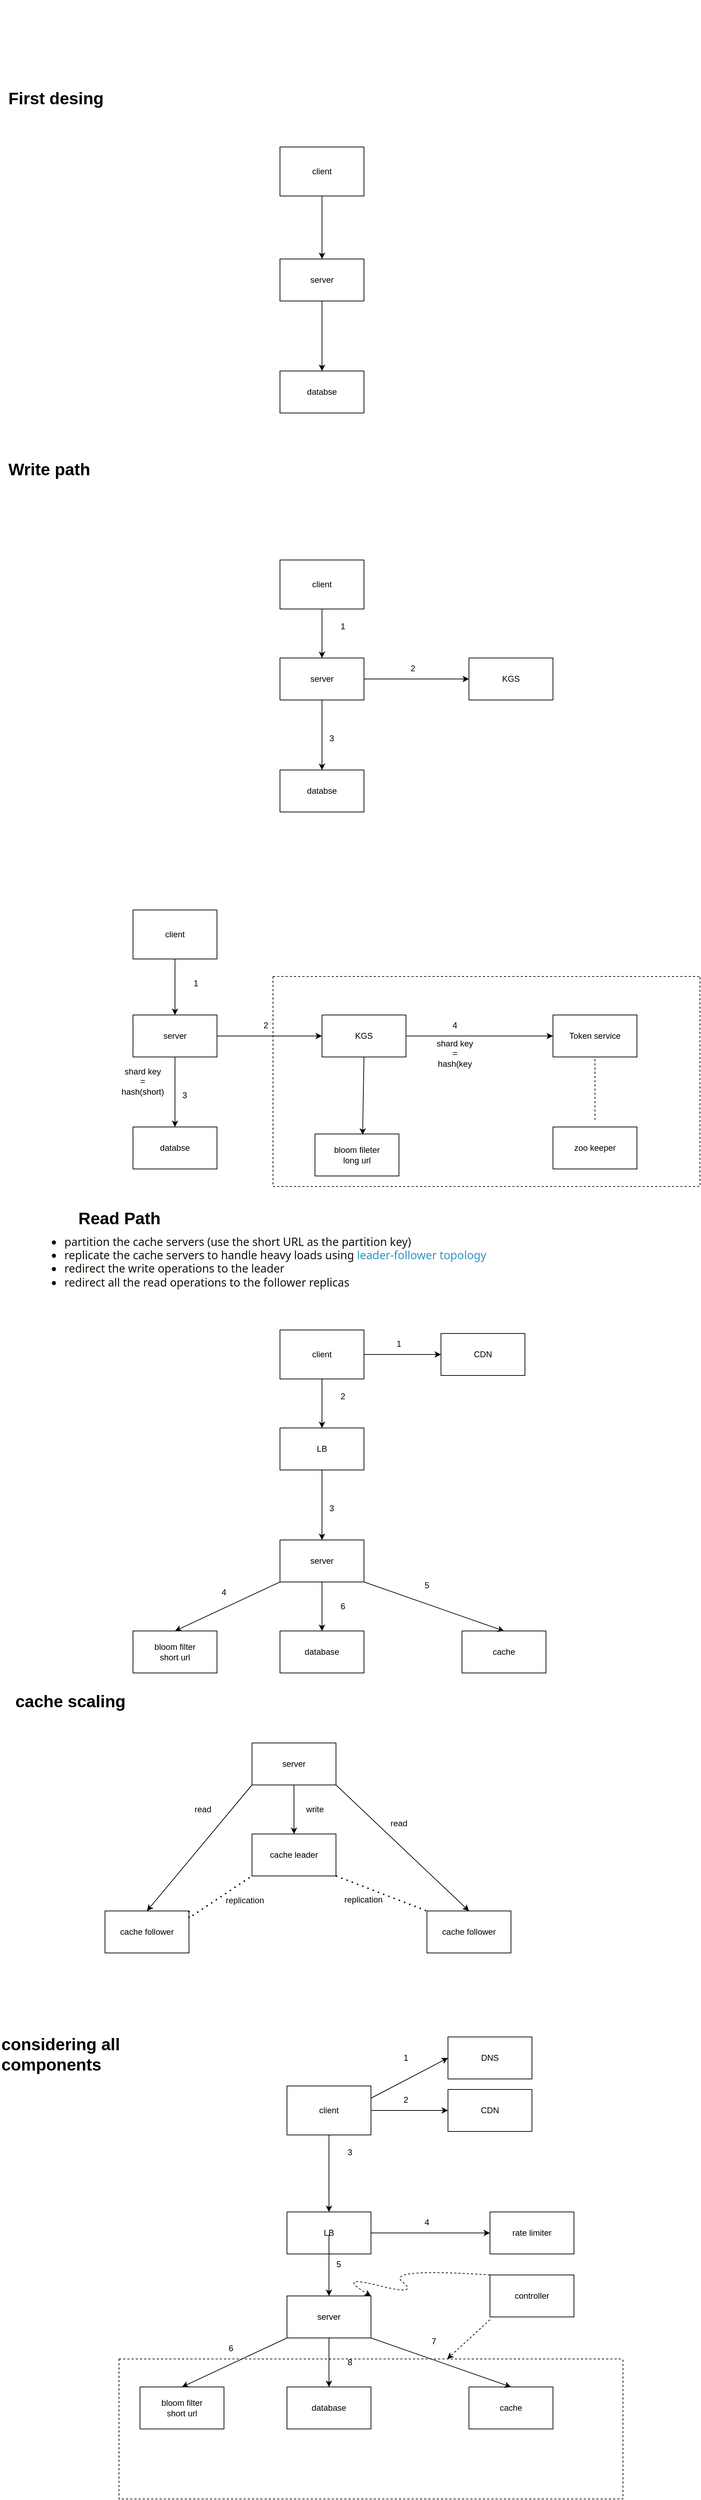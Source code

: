 <mxfile version="24.7.17">
  <diagram name="Page-1" id="XG6kTlbUiC65EXP4oLxX">
    <mxGraphModel dx="1811" dy="2962" grid="1" gridSize="10" guides="1" tooltips="1" connect="1" arrows="1" fold="1" page="1" pageScale="1" pageWidth="827" pageHeight="1169" math="0" shadow="0">
      <root>
        <mxCell id="0" />
        <mxCell id="1" parent="0" />
        <mxCell id="hkUYqx7d3SaLa9oezbLV-2" value="" style="endArrow=classic;html=1;rounded=0;exitX=0.5;exitY=0;exitDx=0;exitDy=0;entryX=0.5;entryY=1;entryDx=0;entryDy=0;noEdgeStyle=1;orthogonal=1;" edge="1" parent="1" source="hkUYqx7d3SaLa9oezbLV-6" target="hkUYqx7d3SaLa9oezbLV-3">
          <mxGeometry width="50" height="50" relative="1" as="geometry">
            <mxPoint x="470" y="-1025" as="sourcePoint" />
            <mxPoint x="560" y="-1030" as="targetPoint" />
            <Array as="points">
              <mxPoint x="370" y="-1088" />
              <mxPoint x="370" y="-1020" />
            </Array>
          </mxGeometry>
        </mxCell>
        <mxCell id="hkUYqx7d3SaLa9oezbLV-3" value="server" style="rounded=0;whiteSpace=wrap;html=1;direction=west;" vertex="1" parent="1">
          <mxGeometry x="310" y="-1000" width="120" height="60" as="geometry" />
        </mxCell>
        <mxCell id="hkUYqx7d3SaLa9oezbLV-4" value="databse" style="rounded=0;whiteSpace=wrap;html=1;direction=west;" vertex="1" parent="1">
          <mxGeometry x="310" y="-840" width="120" height="60" as="geometry" />
        </mxCell>
        <mxCell id="hkUYqx7d3SaLa9oezbLV-5" value="" style="endArrow=classic;html=1;rounded=0;entryX=0.5;entryY=1;entryDx=0;entryDy=0;exitX=0.5;exitY=0;exitDx=0;exitDy=0;noEdgeStyle=1;orthogonal=1;" edge="1" parent="1" source="hkUYqx7d3SaLa9oezbLV-3" target="hkUYqx7d3SaLa9oezbLV-4">
          <mxGeometry width="50" height="50" relative="1" as="geometry">
            <mxPoint x="700" y="-810" as="sourcePoint" />
            <mxPoint x="750" y="-860" as="targetPoint" />
            <Array as="points">
              <mxPoint x="370" y="-928" />
              <mxPoint x="370" y="-852" />
            </Array>
          </mxGeometry>
        </mxCell>
        <mxCell id="hkUYqx7d3SaLa9oezbLV-6" value="client" style="rounded=0;whiteSpace=wrap;html=1;direction=west;" vertex="1" parent="1">
          <mxGeometry x="310" y="-1160" width="120" height="70" as="geometry" />
        </mxCell>
        <mxCell id="hkUYqx7d3SaLa9oezbLV-8" value="" style="endArrow=classic;html=1;rounded=0;exitX=0.5;exitY=0;exitDx=0;exitDy=0;entryX=0.5;entryY=1;entryDx=0;entryDy=0;noEdgeStyle=1;orthogonal=1;" edge="1" parent="1" source="hkUYqx7d3SaLa9oezbLV-12" target="hkUYqx7d3SaLa9oezbLV-9">
          <mxGeometry width="50" height="50" relative="1" as="geometry">
            <mxPoint x="470" y="-455" as="sourcePoint" />
            <mxPoint x="560" y="-460" as="targetPoint" />
            <Array as="points">
              <mxPoint x="370" y="-518" />
              <mxPoint x="370" y="-450" />
            </Array>
          </mxGeometry>
        </mxCell>
        <mxCell id="hkUYqx7d3SaLa9oezbLV-9" value="server" style="rounded=0;whiteSpace=wrap;html=1;direction=west;" vertex="1" parent="1">
          <mxGeometry x="310" y="-430" width="120" height="60" as="geometry" />
        </mxCell>
        <mxCell id="hkUYqx7d3SaLa9oezbLV-10" value="databse" style="rounded=0;whiteSpace=wrap;html=1;direction=west;" vertex="1" parent="1">
          <mxGeometry x="310" y="-270" width="120" height="60" as="geometry" />
        </mxCell>
        <mxCell id="hkUYqx7d3SaLa9oezbLV-11" value="" style="endArrow=classic;html=1;rounded=0;entryX=0.5;entryY=1;entryDx=0;entryDy=0;exitX=0.5;exitY=0;exitDx=0;exitDy=0;noEdgeStyle=1;orthogonal=1;" edge="1" parent="1" source="hkUYqx7d3SaLa9oezbLV-9" target="hkUYqx7d3SaLa9oezbLV-10">
          <mxGeometry width="50" height="50" relative="1" as="geometry">
            <mxPoint x="700" y="-240" as="sourcePoint" />
            <mxPoint x="750" y="-290" as="targetPoint" />
            <Array as="points">
              <mxPoint x="370" y="-358" />
              <mxPoint x="370" y="-282" />
            </Array>
          </mxGeometry>
        </mxCell>
        <mxCell id="hkUYqx7d3SaLa9oezbLV-12" value="client" style="rounded=0;whiteSpace=wrap;html=1;direction=west;" vertex="1" parent="1">
          <mxGeometry x="310" y="-570" width="120" height="70" as="geometry" />
        </mxCell>
        <mxCell id="hkUYqx7d3SaLa9oezbLV-13" value="KGS" style="rounded=0;whiteSpace=wrap;html=1;" vertex="1" parent="1">
          <mxGeometry x="580" y="-430" width="120" height="60" as="geometry" />
        </mxCell>
        <mxCell id="hkUYqx7d3SaLa9oezbLV-14" value="" style="endArrow=classic;html=1;rounded=0;entryX=0;entryY=0.5;entryDx=0;entryDy=0;exitX=0;exitY=0.5;exitDx=0;exitDy=0;" edge="1" parent="1" source="hkUYqx7d3SaLa9oezbLV-9" target="hkUYqx7d3SaLa9oezbLV-13">
          <mxGeometry width="50" height="50" relative="1" as="geometry">
            <mxPoint x="390" y="-370" as="sourcePoint" />
            <mxPoint x="440" y="-420" as="targetPoint" />
          </mxGeometry>
        </mxCell>
        <mxCell id="hkUYqx7d3SaLa9oezbLV-15" value="1" style="text;html=1;align=center;verticalAlign=middle;whiteSpace=wrap;rounded=0;" vertex="1" parent="1">
          <mxGeometry x="370" y="-490" width="60" height="30" as="geometry" />
        </mxCell>
        <mxCell id="hkUYqx7d3SaLa9oezbLV-16" value="2" style="text;html=1;align=center;verticalAlign=middle;whiteSpace=wrap;rounded=0;" vertex="1" parent="1">
          <mxGeometry x="470" y="-430" width="60" height="30" as="geometry" />
        </mxCell>
        <mxCell id="hkUYqx7d3SaLa9oezbLV-17" value="3" style="text;html=1;align=center;verticalAlign=middle;whiteSpace=wrap;rounded=0;" vertex="1" parent="1">
          <mxGeometry x="354" y="-330" width="60" height="30" as="geometry" />
        </mxCell>
        <mxCell id="hkUYqx7d3SaLa9oezbLV-33" value="" style="endArrow=classic;html=1;rounded=0;exitX=0.5;exitY=0;exitDx=0;exitDy=0;entryX=0.5;entryY=1;entryDx=0;entryDy=0;noEdgeStyle=1;orthogonal=1;" edge="1" parent="1" source="hkUYqx7d3SaLa9oezbLV-37" target="hkUYqx7d3SaLa9oezbLV-34">
          <mxGeometry width="50" height="50" relative="1" as="geometry">
            <mxPoint x="260" y="55" as="sourcePoint" />
            <mxPoint x="350" y="50" as="targetPoint" />
            <Array as="points">
              <mxPoint x="160" y="-8" />
              <mxPoint x="160" y="60" />
            </Array>
          </mxGeometry>
        </mxCell>
        <mxCell id="hkUYqx7d3SaLa9oezbLV-34" value="server" style="rounded=0;whiteSpace=wrap;html=1;direction=west;" vertex="1" parent="1">
          <mxGeometry x="100" y="80" width="120" height="60" as="geometry" />
        </mxCell>
        <mxCell id="hkUYqx7d3SaLa9oezbLV-35" value="databse" style="rounded=0;whiteSpace=wrap;html=1;direction=west;" vertex="1" parent="1">
          <mxGeometry x="100" y="240" width="120" height="60" as="geometry" />
        </mxCell>
        <mxCell id="hkUYqx7d3SaLa9oezbLV-36" value="" style="endArrow=classic;html=1;rounded=0;entryX=0.5;entryY=1;entryDx=0;entryDy=0;exitX=0.5;exitY=0;exitDx=0;exitDy=0;noEdgeStyle=1;orthogonal=1;" edge="1" parent="1" source="hkUYqx7d3SaLa9oezbLV-34" target="hkUYqx7d3SaLa9oezbLV-35">
          <mxGeometry width="50" height="50" relative="1" as="geometry">
            <mxPoint x="490" y="270" as="sourcePoint" />
            <mxPoint x="540" y="220" as="targetPoint" />
            <Array as="points">
              <mxPoint x="160" y="152" />
              <mxPoint x="160" y="228" />
            </Array>
          </mxGeometry>
        </mxCell>
        <mxCell id="hkUYqx7d3SaLa9oezbLV-37" value="client" style="rounded=0;whiteSpace=wrap;html=1;direction=west;" vertex="1" parent="1">
          <mxGeometry x="100" y="-70" width="120" height="70" as="geometry" />
        </mxCell>
        <mxCell id="hkUYqx7d3SaLa9oezbLV-38" value="KGS" style="rounded=0;whiteSpace=wrap;html=1;" vertex="1" parent="1">
          <mxGeometry x="370" y="80" width="120" height="60" as="geometry" />
        </mxCell>
        <mxCell id="hkUYqx7d3SaLa9oezbLV-39" value="" style="endArrow=classic;html=1;rounded=0;entryX=0;entryY=0.5;entryDx=0;entryDy=0;exitX=0;exitY=0.5;exitDx=0;exitDy=0;" edge="1" parent="1" source="hkUYqx7d3SaLa9oezbLV-34" target="hkUYqx7d3SaLa9oezbLV-38">
          <mxGeometry width="50" height="50" relative="1" as="geometry">
            <mxPoint x="180" y="140" as="sourcePoint" />
            <mxPoint x="230" y="90" as="targetPoint" />
          </mxGeometry>
        </mxCell>
        <mxCell id="hkUYqx7d3SaLa9oezbLV-40" value="1" style="text;html=1;align=center;verticalAlign=middle;whiteSpace=wrap;rounded=0;" vertex="1" parent="1">
          <mxGeometry x="160" y="20" width="60" height="30" as="geometry" />
        </mxCell>
        <mxCell id="hkUYqx7d3SaLa9oezbLV-41" value="2" style="text;html=1;align=center;verticalAlign=middle;whiteSpace=wrap;rounded=0;" vertex="1" parent="1">
          <mxGeometry x="260" y="80" width="60" height="30" as="geometry" />
        </mxCell>
        <mxCell id="hkUYqx7d3SaLa9oezbLV-42" value="3" style="text;html=1;align=center;verticalAlign=middle;whiteSpace=wrap;rounded=0;" vertex="1" parent="1">
          <mxGeometry x="144" y="180" width="60" height="30" as="geometry" />
        </mxCell>
        <mxCell id="hkUYqx7d3SaLa9oezbLV-43" value="Token service" style="rounded=0;whiteSpace=wrap;html=1;" vertex="1" parent="1">
          <mxGeometry x="700" y="80" width="120" height="60" as="geometry" />
        </mxCell>
        <mxCell id="hkUYqx7d3SaLa9oezbLV-44" value="" style="endArrow=classic;html=1;rounded=0;entryX=0;entryY=0.5;entryDx=0;entryDy=0;exitX=1;exitY=0.5;exitDx=0;exitDy=0;" edge="1" parent="1" source="hkUYqx7d3SaLa9oezbLV-38" target="hkUYqx7d3SaLa9oezbLV-43">
          <mxGeometry width="50" height="50" relative="1" as="geometry">
            <mxPoint x="390" y="10" as="sourcePoint" />
            <mxPoint x="440" y="-40" as="targetPoint" />
          </mxGeometry>
        </mxCell>
        <mxCell id="hkUYqx7d3SaLa9oezbLV-45" value="4" style="text;html=1;align=center;verticalAlign=middle;whiteSpace=wrap;rounded=0;" vertex="1" parent="1">
          <mxGeometry x="530" y="80" width="60" height="30" as="geometry" />
        </mxCell>
        <mxCell id="hkUYqx7d3SaLa9oezbLV-46" value="bloom fileter&lt;br&gt;long url" style="rounded=0;whiteSpace=wrap;html=1;" vertex="1" parent="1">
          <mxGeometry x="360" y="250" width="120" height="60" as="geometry" />
        </mxCell>
        <mxCell id="hkUYqx7d3SaLa9oezbLV-47" value="zoo keeper" style="rounded=0;whiteSpace=wrap;html=1;" vertex="1" parent="1">
          <mxGeometry x="700" y="240" width="120" height="60" as="geometry" />
        </mxCell>
        <mxCell id="hkUYqx7d3SaLa9oezbLV-48" value="" style="endArrow=none;dashed=1;html=1;rounded=0;entryX=0.5;entryY=1;entryDx=0;entryDy=0;" edge="1" parent="1" target="hkUYqx7d3SaLa9oezbLV-43">
          <mxGeometry width="50" height="50" relative="1" as="geometry">
            <mxPoint x="760" y="230" as="sourcePoint" />
            <mxPoint x="770" y="140" as="targetPoint" />
          </mxGeometry>
        </mxCell>
        <mxCell id="hkUYqx7d3SaLa9oezbLV-49" value="shard key = hash(key" style="text;html=1;align=center;verticalAlign=middle;whiteSpace=wrap;rounded=0;" vertex="1" parent="1">
          <mxGeometry x="530" y="120" width="60" height="30" as="geometry" />
        </mxCell>
        <mxCell id="hkUYqx7d3SaLa9oezbLV-50" value="" style="endArrow=classic;html=1;rounded=0;entryX=0.567;entryY=0.017;entryDx=0;entryDy=0;entryPerimeter=0;exitX=0.5;exitY=1;exitDx=0;exitDy=0;" edge="1" parent="1" source="hkUYqx7d3SaLa9oezbLV-38" target="hkUYqx7d3SaLa9oezbLV-46">
          <mxGeometry width="50" height="50" relative="1" as="geometry">
            <mxPoint x="390" y="100" as="sourcePoint" />
            <mxPoint x="440" y="50" as="targetPoint" />
          </mxGeometry>
        </mxCell>
        <mxCell id="hkUYqx7d3SaLa9oezbLV-52" value="shard key = hash(short)" style="text;html=1;align=center;verticalAlign=middle;whiteSpace=wrap;rounded=0;" vertex="1" parent="1">
          <mxGeometry x="84" y="160" width="60" height="30" as="geometry" />
        </mxCell>
        <mxCell id="hkUYqx7d3SaLa9oezbLV-53" value="" style="swimlane;startSize=0;dashed=1;" vertex="1" parent="1">
          <mxGeometry x="300" y="25" width="610" height="300" as="geometry" />
        </mxCell>
        <mxCell id="hkUYqx7d3SaLa9oezbLV-56" value="&lt;h1 style=&quot;margin-top: 0px;&quot;&gt;Read Path&lt;/h1&gt;" style="text;html=1;whiteSpace=wrap;overflow=hidden;rounded=0;" vertex="1" parent="1">
          <mxGeometry x="20" y="350" width="180" height="120" as="geometry" />
        </mxCell>
        <mxCell id="hkUYqx7d3SaLa9oezbLV-57" value="" style="endArrow=classic;html=1;rounded=0;exitX=0.5;exitY=0;exitDx=0;exitDy=0;entryX=0.5;entryY=1;entryDx=0;entryDy=0;noEdgeStyle=1;orthogonal=1;" edge="1" parent="1" source="hkUYqx7d3SaLa9oezbLV-61" target="hkUYqx7d3SaLa9oezbLV-58">
          <mxGeometry width="50" height="50" relative="1" as="geometry">
            <mxPoint x="470" y="645" as="sourcePoint" />
            <mxPoint x="560" y="640" as="targetPoint" />
            <Array as="points">
              <mxPoint x="370" y="582" />
              <mxPoint x="370" y="650" />
            </Array>
          </mxGeometry>
        </mxCell>
        <mxCell id="hkUYqx7d3SaLa9oezbLV-58" value="LB" style="rounded=0;whiteSpace=wrap;html=1;direction=west;" vertex="1" parent="1">
          <mxGeometry x="310" y="670" width="120" height="60" as="geometry" />
        </mxCell>
        <mxCell id="hkUYqx7d3SaLa9oezbLV-59" value="server" style="rounded=0;whiteSpace=wrap;html=1;direction=west;" vertex="1" parent="1">
          <mxGeometry x="310" y="830" width="120" height="60" as="geometry" />
        </mxCell>
        <mxCell id="hkUYqx7d3SaLa9oezbLV-60" value="" style="endArrow=classic;html=1;rounded=0;entryX=0.5;entryY=1;entryDx=0;entryDy=0;exitX=0.5;exitY=0;exitDx=0;exitDy=0;noEdgeStyle=1;orthogonal=1;" edge="1" parent="1" source="hkUYqx7d3SaLa9oezbLV-58" target="hkUYqx7d3SaLa9oezbLV-59">
          <mxGeometry width="50" height="50" relative="1" as="geometry">
            <mxPoint x="700" y="860" as="sourcePoint" />
            <mxPoint x="750" y="810" as="targetPoint" />
            <Array as="points">
              <mxPoint x="370" y="742" />
              <mxPoint x="370" y="818" />
            </Array>
          </mxGeometry>
        </mxCell>
        <mxCell id="hkUYqx7d3SaLa9oezbLV-61" value="client" style="rounded=0;whiteSpace=wrap;html=1;direction=west;" vertex="1" parent="1">
          <mxGeometry x="310" y="530" width="120" height="70" as="geometry" />
        </mxCell>
        <mxCell id="hkUYqx7d3SaLa9oezbLV-62" value="database" style="rounded=0;whiteSpace=wrap;html=1;" vertex="1" parent="1">
          <mxGeometry x="310" y="960" width="120" height="60" as="geometry" />
        </mxCell>
        <mxCell id="hkUYqx7d3SaLa9oezbLV-63" value="" style="endArrow=classic;html=1;rounded=0;entryX=0.5;entryY=0;entryDx=0;entryDy=0;exitX=0.5;exitY=0;exitDx=0;exitDy=0;" edge="1" parent="1" source="hkUYqx7d3SaLa9oezbLV-59" target="hkUYqx7d3SaLa9oezbLV-62">
          <mxGeometry width="50" height="50" relative="1" as="geometry">
            <mxPoint x="390" y="730" as="sourcePoint" />
            <mxPoint x="440" y="680" as="targetPoint" />
          </mxGeometry>
        </mxCell>
        <mxCell id="hkUYqx7d3SaLa9oezbLV-64" value="2" style="text;html=1;align=center;verticalAlign=middle;whiteSpace=wrap;rounded=0;" vertex="1" parent="1">
          <mxGeometry x="370" y="610" width="60" height="30" as="geometry" />
        </mxCell>
        <mxCell id="hkUYqx7d3SaLa9oezbLV-66" value="3" style="text;html=1;align=center;verticalAlign=middle;whiteSpace=wrap;rounded=0;" vertex="1" parent="1">
          <mxGeometry x="354" y="770" width="60" height="30" as="geometry" />
        </mxCell>
        <mxCell id="hkUYqx7d3SaLa9oezbLV-67" value="CDN" style="rounded=0;whiteSpace=wrap;html=1;" vertex="1" parent="1">
          <mxGeometry x="540" y="535" width="120" height="60" as="geometry" />
        </mxCell>
        <mxCell id="hkUYqx7d3SaLa9oezbLV-68" value="1" style="text;html=1;align=center;verticalAlign=middle;whiteSpace=wrap;rounded=0;" vertex="1" parent="1">
          <mxGeometry x="450" y="535" width="60" height="30" as="geometry" />
        </mxCell>
        <mxCell id="hkUYqx7d3SaLa9oezbLV-69" value="" style="endArrow=classic;html=1;rounded=0;entryX=0;entryY=0.5;entryDx=0;entryDy=0;exitX=0;exitY=0.5;exitDx=0;exitDy=0;" edge="1" parent="1" source="hkUYqx7d3SaLa9oezbLV-61" target="hkUYqx7d3SaLa9oezbLV-67">
          <mxGeometry width="50" height="50" relative="1" as="geometry">
            <mxPoint x="390" y="750" as="sourcePoint" />
            <mxPoint x="440" y="700" as="targetPoint" />
          </mxGeometry>
        </mxCell>
        <mxCell id="hkUYqx7d3SaLa9oezbLV-70" value="cache" style="rounded=0;whiteSpace=wrap;html=1;" vertex="1" parent="1">
          <mxGeometry x="570" y="960" width="120" height="60" as="geometry" />
        </mxCell>
        <mxCell id="hkUYqx7d3SaLa9oezbLV-71" value="bloom filter&lt;br&gt;short url" style="rounded=0;whiteSpace=wrap;html=1;" vertex="1" parent="1">
          <mxGeometry x="100" y="960" width="120" height="60" as="geometry" />
        </mxCell>
        <mxCell id="hkUYqx7d3SaLa9oezbLV-72" value="" style="endArrow=classic;html=1;rounded=0;entryX=0.5;entryY=0;entryDx=0;entryDy=0;exitX=1;exitY=0;exitDx=0;exitDy=0;" edge="1" parent="1" source="hkUYqx7d3SaLa9oezbLV-59" target="hkUYqx7d3SaLa9oezbLV-71">
          <mxGeometry width="50" height="50" relative="1" as="geometry">
            <mxPoint x="390" y="750" as="sourcePoint" />
            <mxPoint x="440" y="700" as="targetPoint" />
          </mxGeometry>
        </mxCell>
        <mxCell id="hkUYqx7d3SaLa9oezbLV-76" value="" style="endArrow=classic;html=1;rounded=0;entryX=0.5;entryY=0;entryDx=0;entryDy=0;exitX=0;exitY=0;exitDx=0;exitDy=0;" edge="1" parent="1" source="hkUYqx7d3SaLa9oezbLV-59" target="hkUYqx7d3SaLa9oezbLV-70">
          <mxGeometry width="50" height="50" relative="1" as="geometry">
            <mxPoint x="390" y="750" as="sourcePoint" />
            <mxPoint x="440" y="700" as="targetPoint" />
          </mxGeometry>
        </mxCell>
        <mxCell id="hkUYqx7d3SaLa9oezbLV-77" value="4" style="text;html=1;align=center;verticalAlign=middle;whiteSpace=wrap;rounded=0;" vertex="1" parent="1">
          <mxGeometry x="200" y="890" width="60" height="30" as="geometry" />
        </mxCell>
        <mxCell id="hkUYqx7d3SaLa9oezbLV-78" value="5" style="text;html=1;align=center;verticalAlign=middle;whiteSpace=wrap;rounded=0;" vertex="1" parent="1">
          <mxGeometry x="490" y="880" width="60" height="30" as="geometry" />
        </mxCell>
        <mxCell id="hkUYqx7d3SaLa9oezbLV-79" value="6" style="text;html=1;align=center;verticalAlign=middle;whiteSpace=wrap;rounded=0;" vertex="1" parent="1">
          <mxGeometry x="370" y="910" width="60" height="30" as="geometry" />
        </mxCell>
        <mxCell id="hkUYqx7d3SaLa9oezbLV-84" value="&lt;h1 style=&quot;margin-top: 0px;&quot;&gt;&lt;ul style=&quot;margin: 0.5rem 0px; padding-left: 2.5rem; color: rgb(22, 18, 9); font-family: system-ui, -apple-system, &amp;quot;Segoe UI&amp;quot;, Roboto, Emoji, Helvetica, Arial, sans-serif; font-size: 16px; font-weight: 400; background-color: rgb(255, 255, 255);&quot;&gt;&lt;li&gt;partition the cache servers (use the short URL as the partition key)&lt;/li&gt;&lt;li&gt;replicate the cache servers to handle heavy loads using&amp;nbsp;&lt;a style=&quot;background-color: transparent; text-decoration-line: none; color: rgb(45, 150, 189); overflow-wrap: break-word;&quot; rel=&quot;noopener noreffer&quot; target=&quot;_blank&quot; href=&quot;https://redis.io/docs/management/replication/&quot;&gt;leader-follower topology&lt;/a&gt;&lt;/li&gt;&lt;li&gt;redirect the write operations to the leader&lt;/li&gt;&lt;li&gt;redirect all the read operations to the follower replicas&lt;/li&gt;&lt;/ul&gt;&lt;/h1&gt;" style="text;html=1;whiteSpace=wrap;overflow=hidden;rounded=0;" vertex="1" parent="1">
          <mxGeometry x="-40" y="380" width="730" height="120" as="geometry" />
        </mxCell>
        <mxCell id="hkUYqx7d3SaLa9oezbLV-87" value="&lt;h1 style=&quot;margin-top: 0px;&quot;&gt;cache scaling&lt;/h1&gt;" style="text;html=1;whiteSpace=wrap;overflow=hidden;rounded=0;" vertex="1" parent="1">
          <mxGeometry x="-70" y="1040" width="180" height="120" as="geometry" />
        </mxCell>
        <mxCell id="hkUYqx7d3SaLa9oezbLV-88" value="server" style="rounded=0;whiteSpace=wrap;html=1;direction=west;" vertex="1" parent="1">
          <mxGeometry x="270" y="1120" width="120" height="60" as="geometry" />
        </mxCell>
        <mxCell id="hkUYqx7d3SaLa9oezbLV-89" value="cache leader" style="rounded=0;whiteSpace=wrap;html=1;" vertex="1" parent="1">
          <mxGeometry x="270" y="1250" width="120" height="60" as="geometry" />
        </mxCell>
        <mxCell id="hkUYqx7d3SaLa9oezbLV-90" value="" style="endArrow=classic;html=1;rounded=0;entryX=0.5;entryY=0;entryDx=0;entryDy=0;exitX=0.5;exitY=0;exitDx=0;exitDy=0;" edge="1" parent="1" source="hkUYqx7d3SaLa9oezbLV-88" target="hkUYqx7d3SaLa9oezbLV-89">
          <mxGeometry width="50" height="50" relative="1" as="geometry">
            <mxPoint x="350" y="1020" as="sourcePoint" />
            <mxPoint x="400" y="970" as="targetPoint" />
          </mxGeometry>
        </mxCell>
        <mxCell id="hkUYqx7d3SaLa9oezbLV-91" value="cache follower" style="rounded=0;whiteSpace=wrap;html=1;" vertex="1" parent="1">
          <mxGeometry x="520" y="1360" width="120" height="60" as="geometry" />
        </mxCell>
        <mxCell id="hkUYqx7d3SaLa9oezbLV-92" value="cache follower" style="rounded=0;whiteSpace=wrap;html=1;" vertex="1" parent="1">
          <mxGeometry x="60" y="1360" width="120" height="60" as="geometry" />
        </mxCell>
        <mxCell id="hkUYqx7d3SaLa9oezbLV-93" value="" style="endArrow=classic;html=1;rounded=0;entryX=0.5;entryY=0;entryDx=0;entryDy=0;exitX=1;exitY=0;exitDx=0;exitDy=0;" edge="1" parent="1" source="hkUYqx7d3SaLa9oezbLV-88" target="hkUYqx7d3SaLa9oezbLV-92">
          <mxGeometry width="50" height="50" relative="1" as="geometry">
            <mxPoint x="350" y="1040" as="sourcePoint" />
            <mxPoint x="400" y="990" as="targetPoint" />
          </mxGeometry>
        </mxCell>
        <mxCell id="hkUYqx7d3SaLa9oezbLV-94" value="" style="endArrow=classic;html=1;rounded=0;entryX=0.5;entryY=0;entryDx=0;entryDy=0;exitX=0;exitY=0;exitDx=0;exitDy=0;" edge="1" parent="1" source="hkUYqx7d3SaLa9oezbLV-88" target="hkUYqx7d3SaLa9oezbLV-91">
          <mxGeometry width="50" height="50" relative="1" as="geometry">
            <mxPoint x="350" y="1040" as="sourcePoint" />
            <mxPoint x="400" y="990" as="targetPoint" />
          </mxGeometry>
        </mxCell>
        <mxCell id="hkUYqx7d3SaLa9oezbLV-95" value="read" style="text;html=1;align=center;verticalAlign=middle;whiteSpace=wrap;rounded=0;" vertex="1" parent="1">
          <mxGeometry x="170" y="1200" width="60" height="30" as="geometry" />
        </mxCell>
        <mxCell id="hkUYqx7d3SaLa9oezbLV-96" value="read" style="text;html=1;align=center;verticalAlign=middle;whiteSpace=wrap;rounded=0;" vertex="1" parent="1">
          <mxGeometry x="450" y="1220" width="60" height="30" as="geometry" />
        </mxCell>
        <mxCell id="hkUYqx7d3SaLa9oezbLV-97" value="write" style="text;html=1;align=center;verticalAlign=middle;whiteSpace=wrap;rounded=0;" vertex="1" parent="1">
          <mxGeometry x="330" y="1200" width="60" height="30" as="geometry" />
        </mxCell>
        <mxCell id="hkUYqx7d3SaLa9oezbLV-98" value="" style="endArrow=none;dashed=1;html=1;dashPattern=1 3;strokeWidth=2;rounded=0;entryX=0;entryY=1;entryDx=0;entryDy=0;exitX=1;exitY=0;exitDx=0;exitDy=0;" edge="1" parent="1" source="hkUYqx7d3SaLa9oezbLV-92" target="hkUYqx7d3SaLa9oezbLV-89">
          <mxGeometry width="50" height="50" relative="1" as="geometry">
            <mxPoint x="390" y="1130" as="sourcePoint" />
            <mxPoint x="440" y="1080" as="targetPoint" />
            <Array as="points">
              <mxPoint x="180" y="1370" />
            </Array>
          </mxGeometry>
        </mxCell>
        <mxCell id="hkUYqx7d3SaLa9oezbLV-99" value="" style="endArrow=none;dashed=1;html=1;dashPattern=1 3;strokeWidth=2;rounded=0;entryX=0;entryY=0;entryDx=0;entryDy=0;exitX=1;exitY=1;exitDx=0;exitDy=0;" edge="1" parent="1" source="hkUYqx7d3SaLa9oezbLV-89" target="hkUYqx7d3SaLa9oezbLV-91">
          <mxGeometry width="50" height="50" relative="1" as="geometry">
            <mxPoint x="410" y="1370" as="sourcePoint" />
            <mxPoint x="460" y="1320" as="targetPoint" />
          </mxGeometry>
        </mxCell>
        <mxCell id="hkUYqx7d3SaLa9oezbLV-100" value="replication" style="text;html=1;align=center;verticalAlign=middle;whiteSpace=wrap;rounded=0;" vertex="1" parent="1">
          <mxGeometry x="230" y="1330" width="60" height="30" as="geometry" />
        </mxCell>
        <mxCell id="hkUYqx7d3SaLa9oezbLV-101" value="replication" style="text;whiteSpace=wrap;html=1;" vertex="1" parent="1">
          <mxGeometry x="400" y="1330" width="90" height="40" as="geometry" />
        </mxCell>
        <mxCell id="hkUYqx7d3SaLa9oezbLV-102" value="&lt;h1 style=&quot;margin-top: 0px;&quot;&gt;considering all components&lt;/h1&gt;" style="text;html=1;whiteSpace=wrap;overflow=hidden;rounded=0;" vertex="1" parent="1">
          <mxGeometry x="-90" y="1530" width="180" height="120" as="geometry" />
        </mxCell>
        <mxCell id="hkUYqx7d3SaLa9oezbLV-123" value="" style="endArrow=classic;html=1;rounded=0;exitX=0.5;exitY=0;exitDx=0;exitDy=0;entryX=0.5;entryY=1;entryDx=0;entryDy=0;noEdgeStyle=1;orthogonal=1;" edge="1" parent="1" source="hkUYqx7d3SaLa9oezbLV-127" target="hkUYqx7d3SaLa9oezbLV-124">
          <mxGeometry width="50" height="50" relative="1" as="geometry">
            <mxPoint x="480" y="1725" as="sourcePoint" />
            <mxPoint x="570" y="1720" as="targetPoint" />
            <Array as="points">
              <mxPoint x="380" y="1662" />
              <mxPoint x="380" y="1730" />
            </Array>
          </mxGeometry>
        </mxCell>
        <mxCell id="hkUYqx7d3SaLa9oezbLV-124" value="LB" style="rounded=0;whiteSpace=wrap;html=1;direction=west;" vertex="1" parent="1">
          <mxGeometry x="320" y="1790" width="120" height="60" as="geometry" />
        </mxCell>
        <mxCell id="hkUYqx7d3SaLa9oezbLV-125" value="server" style="rounded=0;whiteSpace=wrap;html=1;direction=west;" vertex="1" parent="1">
          <mxGeometry x="320" y="1910" width="120" height="60" as="geometry" />
        </mxCell>
        <mxCell id="hkUYqx7d3SaLa9oezbLV-126" value="" style="endArrow=classic;html=1;rounded=0;entryX=0.5;entryY=1;entryDx=0;entryDy=0;exitX=0.5;exitY=0;exitDx=0;exitDy=0;noEdgeStyle=1;orthogonal=1;" edge="1" parent="1" source="hkUYqx7d3SaLa9oezbLV-124" target="hkUYqx7d3SaLa9oezbLV-125">
          <mxGeometry width="50" height="50" relative="1" as="geometry">
            <mxPoint x="710" y="1940" as="sourcePoint" />
            <mxPoint x="760" y="1890" as="targetPoint" />
            <Array as="points">
              <mxPoint x="380" y="1822" />
              <mxPoint x="380" y="1898" />
            </Array>
          </mxGeometry>
        </mxCell>
        <mxCell id="hkUYqx7d3SaLa9oezbLV-127" value="client" style="rounded=0;whiteSpace=wrap;html=1;direction=west;" vertex="1" parent="1">
          <mxGeometry x="320" y="1610" width="120" height="70" as="geometry" />
        </mxCell>
        <mxCell id="hkUYqx7d3SaLa9oezbLV-128" value="database" style="rounded=0;whiteSpace=wrap;html=1;" vertex="1" parent="1">
          <mxGeometry x="320" y="2040" width="120" height="60" as="geometry" />
        </mxCell>
        <mxCell id="hkUYqx7d3SaLa9oezbLV-129" value="" style="endArrow=classic;html=1;rounded=0;entryX=0.5;entryY=0;entryDx=0;entryDy=0;exitX=0.5;exitY=0;exitDx=0;exitDy=0;" edge="1" parent="1" source="hkUYqx7d3SaLa9oezbLV-125" target="hkUYqx7d3SaLa9oezbLV-128">
          <mxGeometry width="50" height="50" relative="1" as="geometry">
            <mxPoint x="400" y="1810" as="sourcePoint" />
            <mxPoint x="450" y="1760" as="targetPoint" />
          </mxGeometry>
        </mxCell>
        <mxCell id="hkUYqx7d3SaLa9oezbLV-130" value="3" style="text;html=1;align=center;verticalAlign=middle;whiteSpace=wrap;rounded=0;" vertex="1" parent="1">
          <mxGeometry x="380" y="1690" width="60" height="30" as="geometry" />
        </mxCell>
        <mxCell id="hkUYqx7d3SaLa9oezbLV-131" value="5" style="text;html=1;align=center;verticalAlign=middle;whiteSpace=wrap;rounded=0;" vertex="1" parent="1">
          <mxGeometry x="364" y="1850" width="60" height="30" as="geometry" />
        </mxCell>
        <mxCell id="hkUYqx7d3SaLa9oezbLV-132" value="CDN" style="rounded=0;whiteSpace=wrap;html=1;" vertex="1" parent="1">
          <mxGeometry x="550" y="1615" width="120" height="60" as="geometry" />
        </mxCell>
        <mxCell id="hkUYqx7d3SaLa9oezbLV-133" value="2" style="text;html=1;align=center;verticalAlign=middle;whiteSpace=wrap;rounded=0;" vertex="1" parent="1">
          <mxGeometry x="460" y="1615" width="60" height="30" as="geometry" />
        </mxCell>
        <mxCell id="hkUYqx7d3SaLa9oezbLV-134" value="" style="endArrow=classic;html=1;rounded=0;entryX=0;entryY=0.5;entryDx=0;entryDy=0;exitX=0;exitY=0.5;exitDx=0;exitDy=0;" edge="1" parent="1" source="hkUYqx7d3SaLa9oezbLV-127" target="hkUYqx7d3SaLa9oezbLV-132">
          <mxGeometry width="50" height="50" relative="1" as="geometry">
            <mxPoint x="400" y="1830" as="sourcePoint" />
            <mxPoint x="450" y="1780" as="targetPoint" />
          </mxGeometry>
        </mxCell>
        <mxCell id="hkUYqx7d3SaLa9oezbLV-135" value="cache" style="rounded=0;whiteSpace=wrap;html=1;" vertex="1" parent="1">
          <mxGeometry x="580" y="2040" width="120" height="60" as="geometry" />
        </mxCell>
        <mxCell id="hkUYqx7d3SaLa9oezbLV-136" value="bloom filter&lt;br&gt;short url" style="rounded=0;whiteSpace=wrap;html=1;" vertex="1" parent="1">
          <mxGeometry x="110" y="2040" width="120" height="60" as="geometry" />
        </mxCell>
        <mxCell id="hkUYqx7d3SaLa9oezbLV-137" value="" style="endArrow=classic;html=1;rounded=0;entryX=0.5;entryY=0;entryDx=0;entryDy=0;exitX=1;exitY=0;exitDx=0;exitDy=0;" edge="1" parent="1" source="hkUYqx7d3SaLa9oezbLV-125" target="hkUYqx7d3SaLa9oezbLV-136">
          <mxGeometry width="50" height="50" relative="1" as="geometry">
            <mxPoint x="400" y="1830" as="sourcePoint" />
            <mxPoint x="450" y="1780" as="targetPoint" />
          </mxGeometry>
        </mxCell>
        <mxCell id="hkUYqx7d3SaLa9oezbLV-138" value="" style="endArrow=classic;html=1;rounded=0;entryX=0.5;entryY=0;entryDx=0;entryDy=0;exitX=0;exitY=0;exitDx=0;exitDy=0;" edge="1" parent="1" source="hkUYqx7d3SaLa9oezbLV-125" target="hkUYqx7d3SaLa9oezbLV-135">
          <mxGeometry width="50" height="50" relative="1" as="geometry">
            <mxPoint x="400" y="1830" as="sourcePoint" />
            <mxPoint x="450" y="1780" as="targetPoint" />
          </mxGeometry>
        </mxCell>
        <mxCell id="hkUYqx7d3SaLa9oezbLV-139" value="6" style="text;html=1;align=center;verticalAlign=middle;whiteSpace=wrap;rounded=0;" vertex="1" parent="1">
          <mxGeometry x="210" y="1970" width="60" height="30" as="geometry" />
        </mxCell>
        <mxCell id="hkUYqx7d3SaLa9oezbLV-140" value="7" style="text;html=1;align=center;verticalAlign=middle;whiteSpace=wrap;rounded=0;" vertex="1" parent="1">
          <mxGeometry x="500" y="1960" width="60" height="30" as="geometry" />
        </mxCell>
        <mxCell id="hkUYqx7d3SaLa9oezbLV-141" value="8" style="text;html=1;align=center;verticalAlign=middle;whiteSpace=wrap;rounded=0;" vertex="1" parent="1">
          <mxGeometry x="380" y="1990" width="60" height="30" as="geometry" />
        </mxCell>
        <mxCell id="hkUYqx7d3SaLa9oezbLV-142" value="DNS" style="rounded=0;whiteSpace=wrap;html=1;" vertex="1" parent="1">
          <mxGeometry x="550" y="1540" width="120" height="60" as="geometry" />
        </mxCell>
        <mxCell id="hkUYqx7d3SaLa9oezbLV-143" value="" style="endArrow=classic;html=1;rounded=0;entryX=0;entryY=0.5;entryDx=0;entryDy=0;exitX=0;exitY=0.75;exitDx=0;exitDy=0;" edge="1" parent="1" source="hkUYqx7d3SaLa9oezbLV-127" target="hkUYqx7d3SaLa9oezbLV-142">
          <mxGeometry width="50" height="50" relative="1" as="geometry">
            <mxPoint x="390" y="1710" as="sourcePoint" />
            <mxPoint x="440" y="1660" as="targetPoint" />
          </mxGeometry>
        </mxCell>
        <mxCell id="hkUYqx7d3SaLa9oezbLV-144" value="1" style="text;html=1;align=center;verticalAlign=middle;whiteSpace=wrap;rounded=0;" vertex="1" parent="1">
          <mxGeometry x="460" y="1555" width="60" height="30" as="geometry" />
        </mxCell>
        <mxCell id="hkUYqx7d3SaLa9oezbLV-145" value="rate limiter" style="rounded=0;whiteSpace=wrap;html=1;" vertex="1" parent="1">
          <mxGeometry x="610" y="1790" width="120" height="60" as="geometry" />
        </mxCell>
        <mxCell id="hkUYqx7d3SaLa9oezbLV-146" value="" style="endArrow=classic;html=1;rounded=0;entryX=0;entryY=0.5;entryDx=0;entryDy=0;exitX=0;exitY=0.5;exitDx=0;exitDy=0;" edge="1" parent="1" source="hkUYqx7d3SaLa9oezbLV-124" target="hkUYqx7d3SaLa9oezbLV-145">
          <mxGeometry width="50" height="50" relative="1" as="geometry">
            <mxPoint x="390" y="1930" as="sourcePoint" />
            <mxPoint x="440" y="1880" as="targetPoint" />
          </mxGeometry>
        </mxCell>
        <mxCell id="hkUYqx7d3SaLa9oezbLV-148" value="4" style="text;html=1;align=center;verticalAlign=middle;whiteSpace=wrap;rounded=0;" vertex="1" parent="1">
          <mxGeometry x="490" y="1790" width="60" height="30" as="geometry" />
        </mxCell>
        <mxCell id="hkUYqx7d3SaLa9oezbLV-149" value="controller" style="rounded=0;whiteSpace=wrap;html=1;" vertex="1" parent="1">
          <mxGeometry x="610" y="1880" width="120" height="60" as="geometry" />
        </mxCell>
        <mxCell id="hkUYqx7d3SaLa9oezbLV-150" value="" style="curved=1;endArrow=classic;html=1;rounded=0;entryX=0;entryY=1;entryDx=0;entryDy=0;exitX=0;exitY=0;exitDx=0;exitDy=0;dashed=1;" edge="1" parent="1" source="hkUYqx7d3SaLa9oezbLV-149" target="hkUYqx7d3SaLa9oezbLV-125">
          <mxGeometry width="50" height="50" relative="1" as="geometry">
            <mxPoint x="390" y="1930" as="sourcePoint" />
            <mxPoint x="440" y="1880" as="targetPoint" />
            <Array as="points">
              <mxPoint x="460" y="1870" />
              <mxPoint x="510" y="1910" />
              <mxPoint x="390" y="1880" />
            </Array>
          </mxGeometry>
        </mxCell>
        <mxCell id="hkUYqx7d3SaLa9oezbLV-153" value="" style="endArrow=classic;html=1;rounded=0;dashed=1;" edge="1" parent="1" target="hkUYqx7d3SaLa9oezbLV-154">
          <mxGeometry width="50" height="50" relative="1" as="geometry">
            <mxPoint x="610" y="1944" as="sourcePoint" />
            <mxPoint x="600" y="2000" as="targetPoint" />
          </mxGeometry>
        </mxCell>
        <mxCell id="hkUYqx7d3SaLa9oezbLV-154" value="" style="swimlane;startSize=0;dashed=1;" vertex="1" parent="1">
          <mxGeometry x="80" y="2000" width="720" height="200" as="geometry" />
        </mxCell>
        <mxCell id="hkUYqx7d3SaLa9oezbLV-155" value="&lt;h1 style=&quot;margin-top: 0px;&quot;&gt;&lt;br&gt;&lt;/h1&gt;" style="text;html=1;whiteSpace=wrap;overflow=hidden;rounded=0;" vertex="1" parent="1">
          <mxGeometry x="-90" y="-1370" width="180" height="120" as="geometry" />
        </mxCell>
        <mxCell id="hkUYqx7d3SaLa9oezbLV-156" value="&lt;h1 style=&quot;margin-top: 0px;&quot;&gt;Write path&lt;/h1&gt;" style="text;html=1;whiteSpace=wrap;overflow=hidden;rounded=0;" vertex="1" parent="1">
          <mxGeometry x="-80" y="-720" width="180" height="120" as="geometry" />
        </mxCell>
        <mxCell id="hkUYqx7d3SaLa9oezbLV-157" value="&lt;h1 style=&quot;margin-top: 0px;&quot;&gt;First desing&lt;/h1&gt;" style="text;html=1;whiteSpace=wrap;overflow=hidden;rounded=0;" vertex="1" parent="1">
          <mxGeometry x="-80" y="-1250" width="180" height="120" as="geometry" />
        </mxCell>
      </root>
    </mxGraphModel>
  </diagram>
</mxfile>
